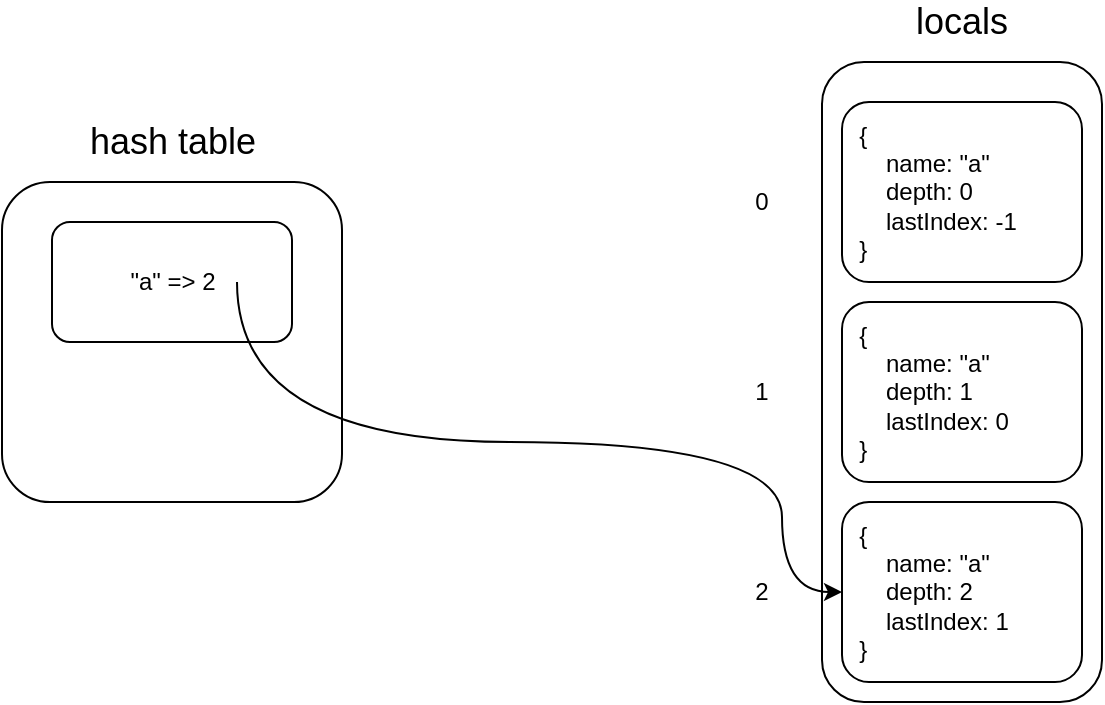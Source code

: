 <mxfile version="14.1.7" type="device"><diagram id="BR4UdRnwgmupPufSOOJY" name="Page-1"><mxGraphModel dx="965" dy="560" grid="1" gridSize="10" guides="1" tooltips="1" connect="1" arrows="1" fold="1" page="1" pageScale="1" pageWidth="827" pageHeight="1169" math="0" shadow="0"><root><mxCell id="0"/><mxCell id="1" parent="0"/><mxCell id="otCBBzuv1I3UdM7y1sG8-1" value="" style="rounded=1;whiteSpace=wrap;html=1;" vertex="1" parent="1"><mxGeometry x="180" y="200" width="170" height="160" as="geometry"/></mxCell><mxCell id="otCBBzuv1I3UdM7y1sG8-2" value="" style="rounded=1;whiteSpace=wrap;html=1;" vertex="1" parent="1"><mxGeometry x="205" y="220" width="120" height="60" as="geometry"/></mxCell><mxCell id="otCBBzuv1I3UdM7y1sG8-3" value="" style="rounded=1;whiteSpace=wrap;html=1;" vertex="1" parent="1"><mxGeometry x="590" y="140" width="140" height="320" as="geometry"/></mxCell><mxCell id="otCBBzuv1I3UdM7y1sG8-4" value="&lt;div&gt;&lt;span&gt;&amp;nbsp; {&lt;/span&gt;&lt;/div&gt;&lt;div&gt;&amp;nbsp; &amp;nbsp; &amp;nbsp; name: &quot;a&quot;&lt;/div&gt;&amp;nbsp; &amp;nbsp; &amp;nbsp; depth: 0&lt;br&gt;&amp;nbsp; &amp;nbsp; &amp;nbsp; lastIndex: -1&lt;br&gt;&lt;div&gt;&lt;span&gt;&amp;nbsp; }&lt;/span&gt;&lt;/div&gt;" style="rounded=1;whiteSpace=wrap;html=1;align=left;" vertex="1" parent="1"><mxGeometry x="600" y="160" width="120" height="90" as="geometry"/></mxCell><mxCell id="otCBBzuv1I3UdM7y1sG8-5" value="&lt;div&gt;&lt;span&gt;&amp;nbsp; {&lt;/span&gt;&lt;/div&gt;&lt;div&gt;&amp;nbsp; &amp;nbsp; &amp;nbsp; name: &quot;a&quot;&lt;/div&gt;&amp;nbsp; &amp;nbsp; &amp;nbsp; depth: 1&lt;br&gt;&amp;nbsp; &amp;nbsp; &amp;nbsp; lastIndex: 0&lt;br&gt;&lt;div&gt;&lt;span&gt;&amp;nbsp; }&lt;/span&gt;&lt;/div&gt;" style="rounded=1;whiteSpace=wrap;html=1;align=left;" vertex="1" parent="1"><mxGeometry x="600" y="260" width="120" height="90" as="geometry"/></mxCell><mxCell id="otCBBzuv1I3UdM7y1sG8-6" value="&lt;div&gt;&lt;span&gt;&amp;nbsp; {&lt;/span&gt;&lt;/div&gt;&lt;div&gt;&amp;nbsp; &amp;nbsp; &amp;nbsp; name: &quot;a&quot;&lt;/div&gt;&amp;nbsp; &amp;nbsp; &amp;nbsp; depth: 2&lt;br&gt;&amp;nbsp; &amp;nbsp; &amp;nbsp; lastIndex: 1&lt;br&gt;&lt;div&gt;&lt;span&gt;&amp;nbsp; }&lt;/span&gt;&lt;/div&gt;" style="rounded=1;whiteSpace=wrap;html=1;align=left;" vertex="1" parent="1"><mxGeometry x="600" y="360" width="120" height="90" as="geometry"/></mxCell><mxCell id="otCBBzuv1I3UdM7y1sG8-8" style="edgeStyle=orthogonalEdgeStyle;rounded=0;orthogonalLoop=1;jettySize=auto;html=1;exitX=1;exitY=0.5;exitDx=0;exitDy=0;curved=1;" edge="1" parent="1" source="otCBBzuv1I3UdM7y1sG8-7" target="otCBBzuv1I3UdM7y1sG8-6"><mxGeometry relative="1" as="geometry"><Array as="points"><mxPoint x="298" y="330"/><mxPoint x="570" y="330"/></Array></mxGeometry></mxCell><mxCell id="otCBBzuv1I3UdM7y1sG8-7" value="&quot;a&quot; =&amp;gt; 2" style="text;html=1;strokeColor=none;fillColor=none;align=center;verticalAlign=middle;whiteSpace=wrap;rounded=0;" vertex="1" parent="1"><mxGeometry x="232.5" y="240" width="65" height="20" as="geometry"/></mxCell><mxCell id="otCBBzuv1I3UdM7y1sG8-9" value="&lt;font style=&quot;font-size: 18px&quot;&gt;locals&lt;/font&gt;" style="text;html=1;strokeColor=none;fillColor=none;align=center;verticalAlign=middle;whiteSpace=wrap;rounded=0;" vertex="1" parent="1"><mxGeometry x="630" y="110" width="60" height="20" as="geometry"/></mxCell><mxCell id="otCBBzuv1I3UdM7y1sG8-10" value="0" style="text;html=1;strokeColor=none;fillColor=none;align=center;verticalAlign=middle;whiteSpace=wrap;rounded=0;" vertex="1" parent="1"><mxGeometry x="540" y="200" width="40" height="20" as="geometry"/></mxCell><mxCell id="otCBBzuv1I3UdM7y1sG8-11" value="1" style="text;html=1;strokeColor=none;fillColor=none;align=center;verticalAlign=middle;whiteSpace=wrap;rounded=0;" vertex="1" parent="1"><mxGeometry x="540" y="295" width="40" height="20" as="geometry"/></mxCell><mxCell id="otCBBzuv1I3UdM7y1sG8-12" value="2" style="text;html=1;strokeColor=none;fillColor=none;align=center;verticalAlign=middle;whiteSpace=wrap;rounded=0;" vertex="1" parent="1"><mxGeometry x="540" y="395" width="40" height="20" as="geometry"/></mxCell><mxCell id="otCBBzuv1I3UdM7y1sG8-13" value="&lt;font style=&quot;font-size: 18px&quot;&gt;hash table&lt;/font&gt;" style="text;html=1;strokeColor=none;fillColor=none;align=center;verticalAlign=middle;whiteSpace=wrap;rounded=0;" vertex="1" parent="1"><mxGeometry x="212.5" y="170" width="105" height="20" as="geometry"/></mxCell></root></mxGraphModel></diagram></mxfile>